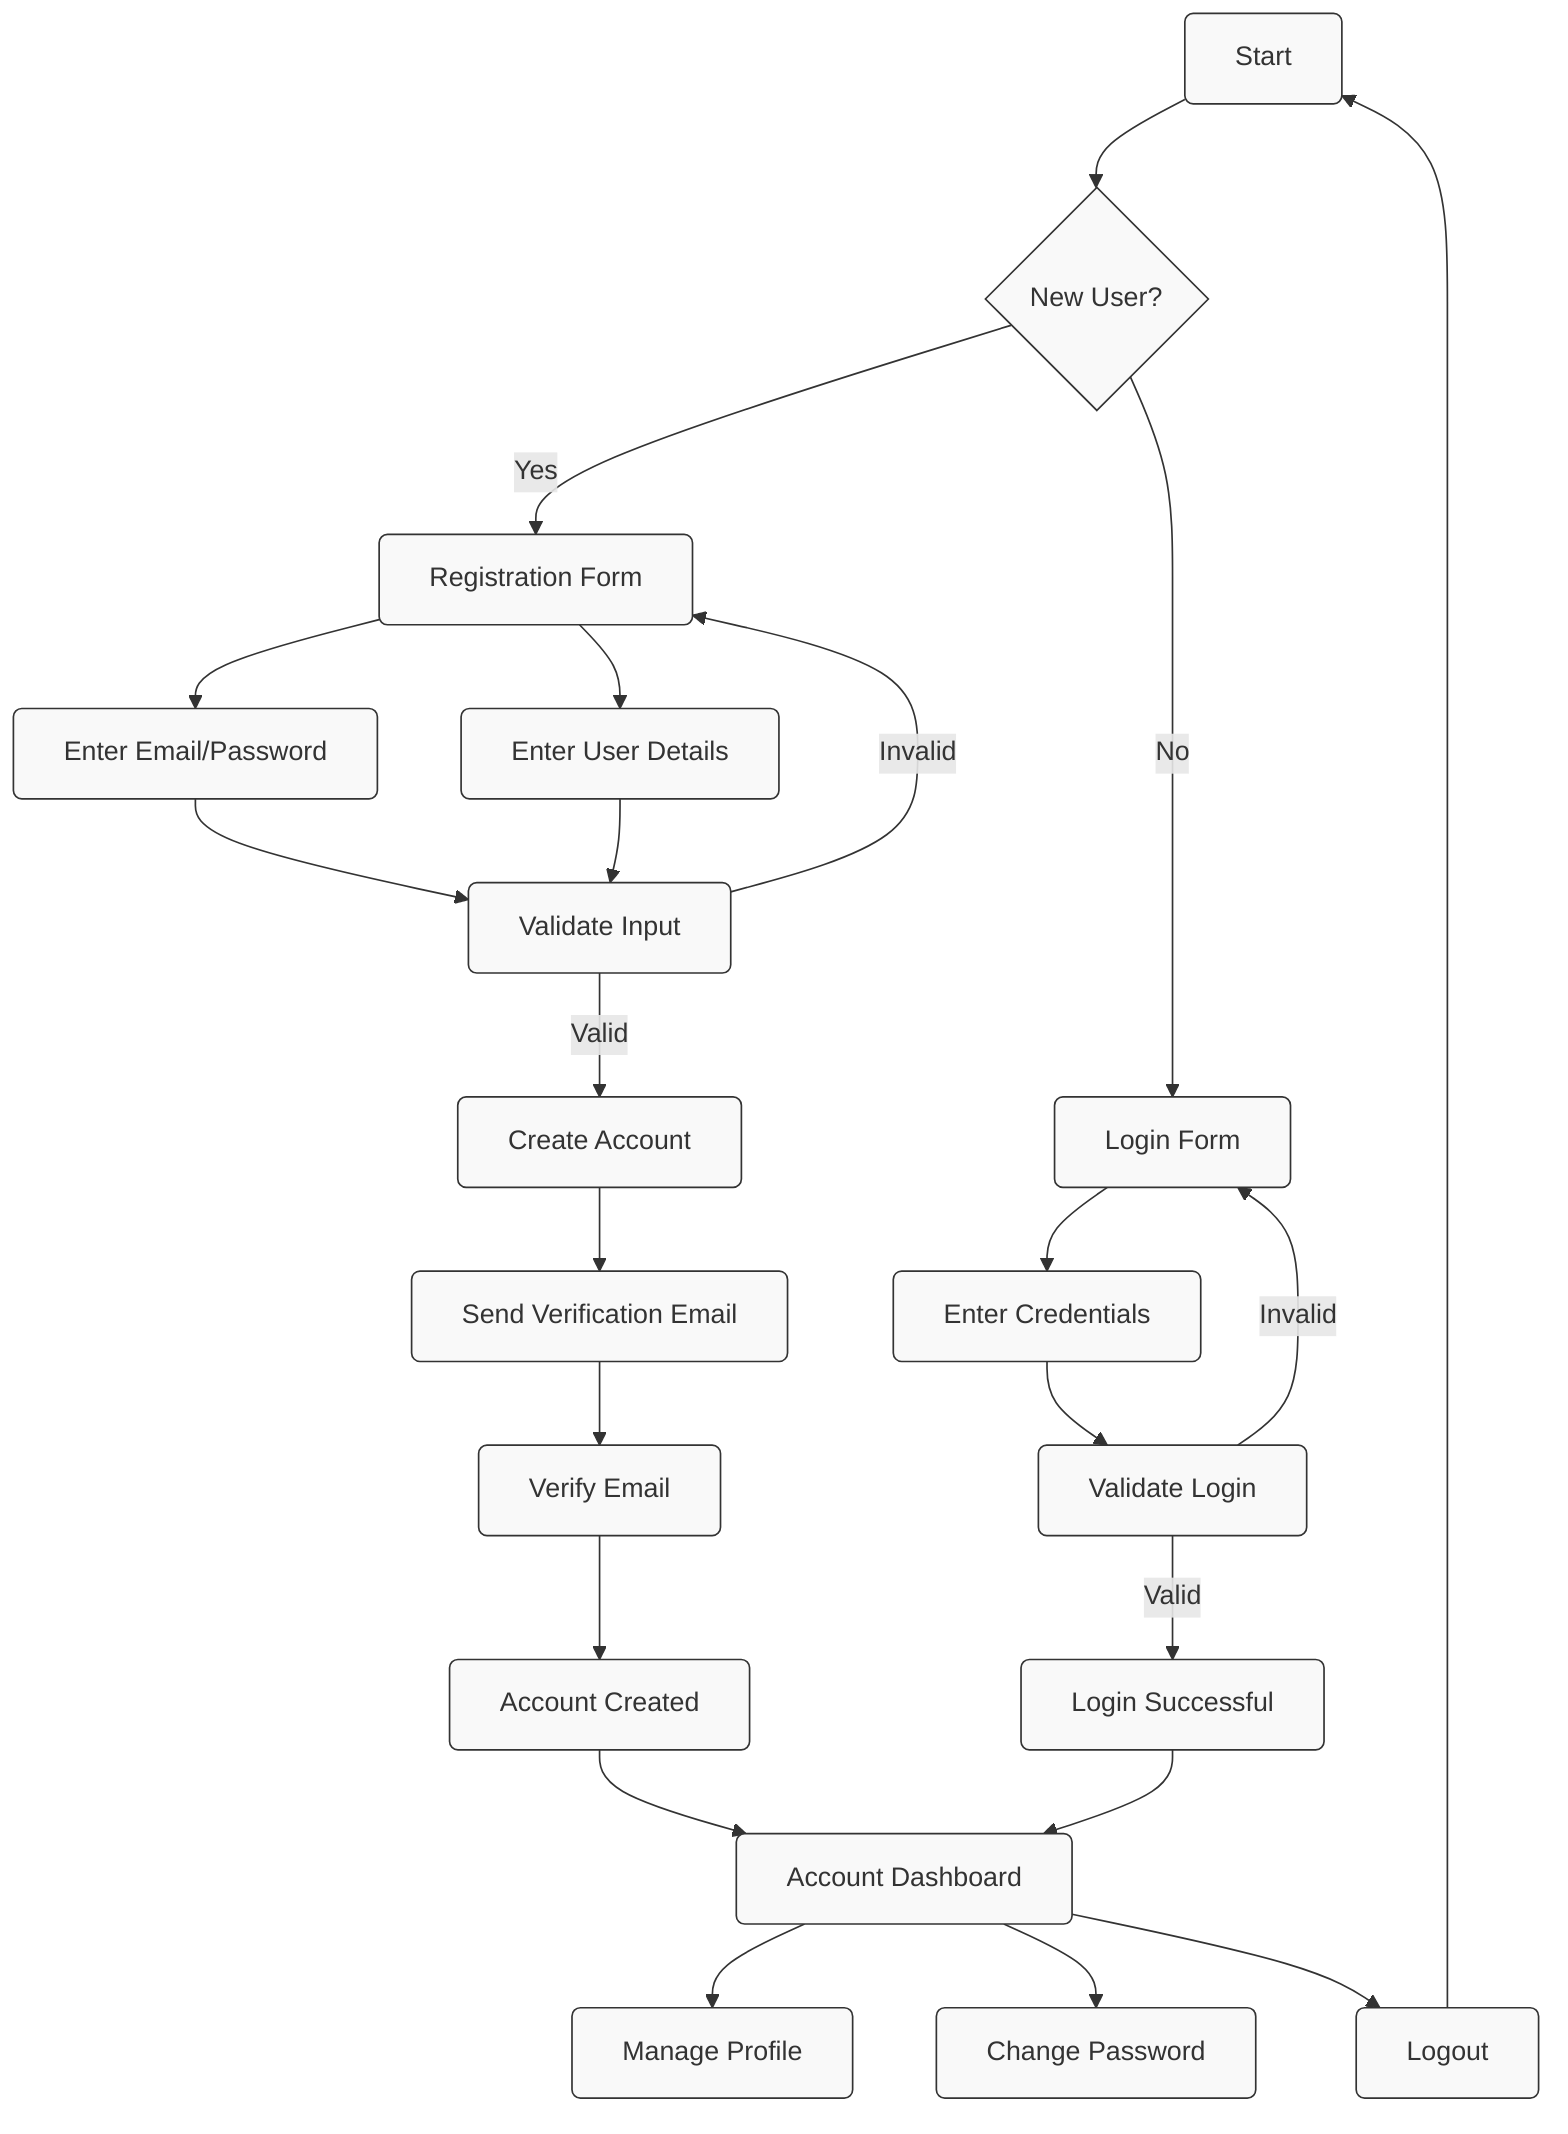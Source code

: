flowchart TD
    A[Start] --> B{New User?}
    B -->|Yes| C[Registration Form]
    B -->|No| D[Login Form]
    
    C --> E[Enter Email/Password]
    C --> F[Enter User Details]
    E --> G[Validate Input]
    F --> G
    G -->|Invalid| C
    G -->|Valid| H[Create Account]
    H --> I[Send Verification Email]
    I --> J[Verify Email]
    J --> K[Account Created]
    
    D --> L[Enter Credentials]
    L --> M[Validate Login]
    M -->|Invalid| D
    M -->|Valid| N[Login Successful]
    
    K --> O[Account Dashboard]
    N --> O
    
    O --> P[Manage Profile]
    O --> Q[Change Password]
    O --> R[Logout]
    R --> A

%% Styling
classDef default fill:#f9f9f9,stroke:#333333,stroke-width:1px,color:#333333,rx:5px,ry:5px
classDef highlight fill:#ff7700,stroke:#333333,stroke-width:2px,color:white,rx:5px,ry:5px
classDef success fill:#00aa00,stroke:#333333,stroke-width:1px,color:white,rx:5px,ry:5px
classDef warning fill:#ffaa00,stroke:#333333,stroke-width:1px,color:#333333,rx:5px,ry:5px
classDef error fill:#dd0000,stroke:#333333,stroke-width:1px,color:white,rx:5px,ry:5px